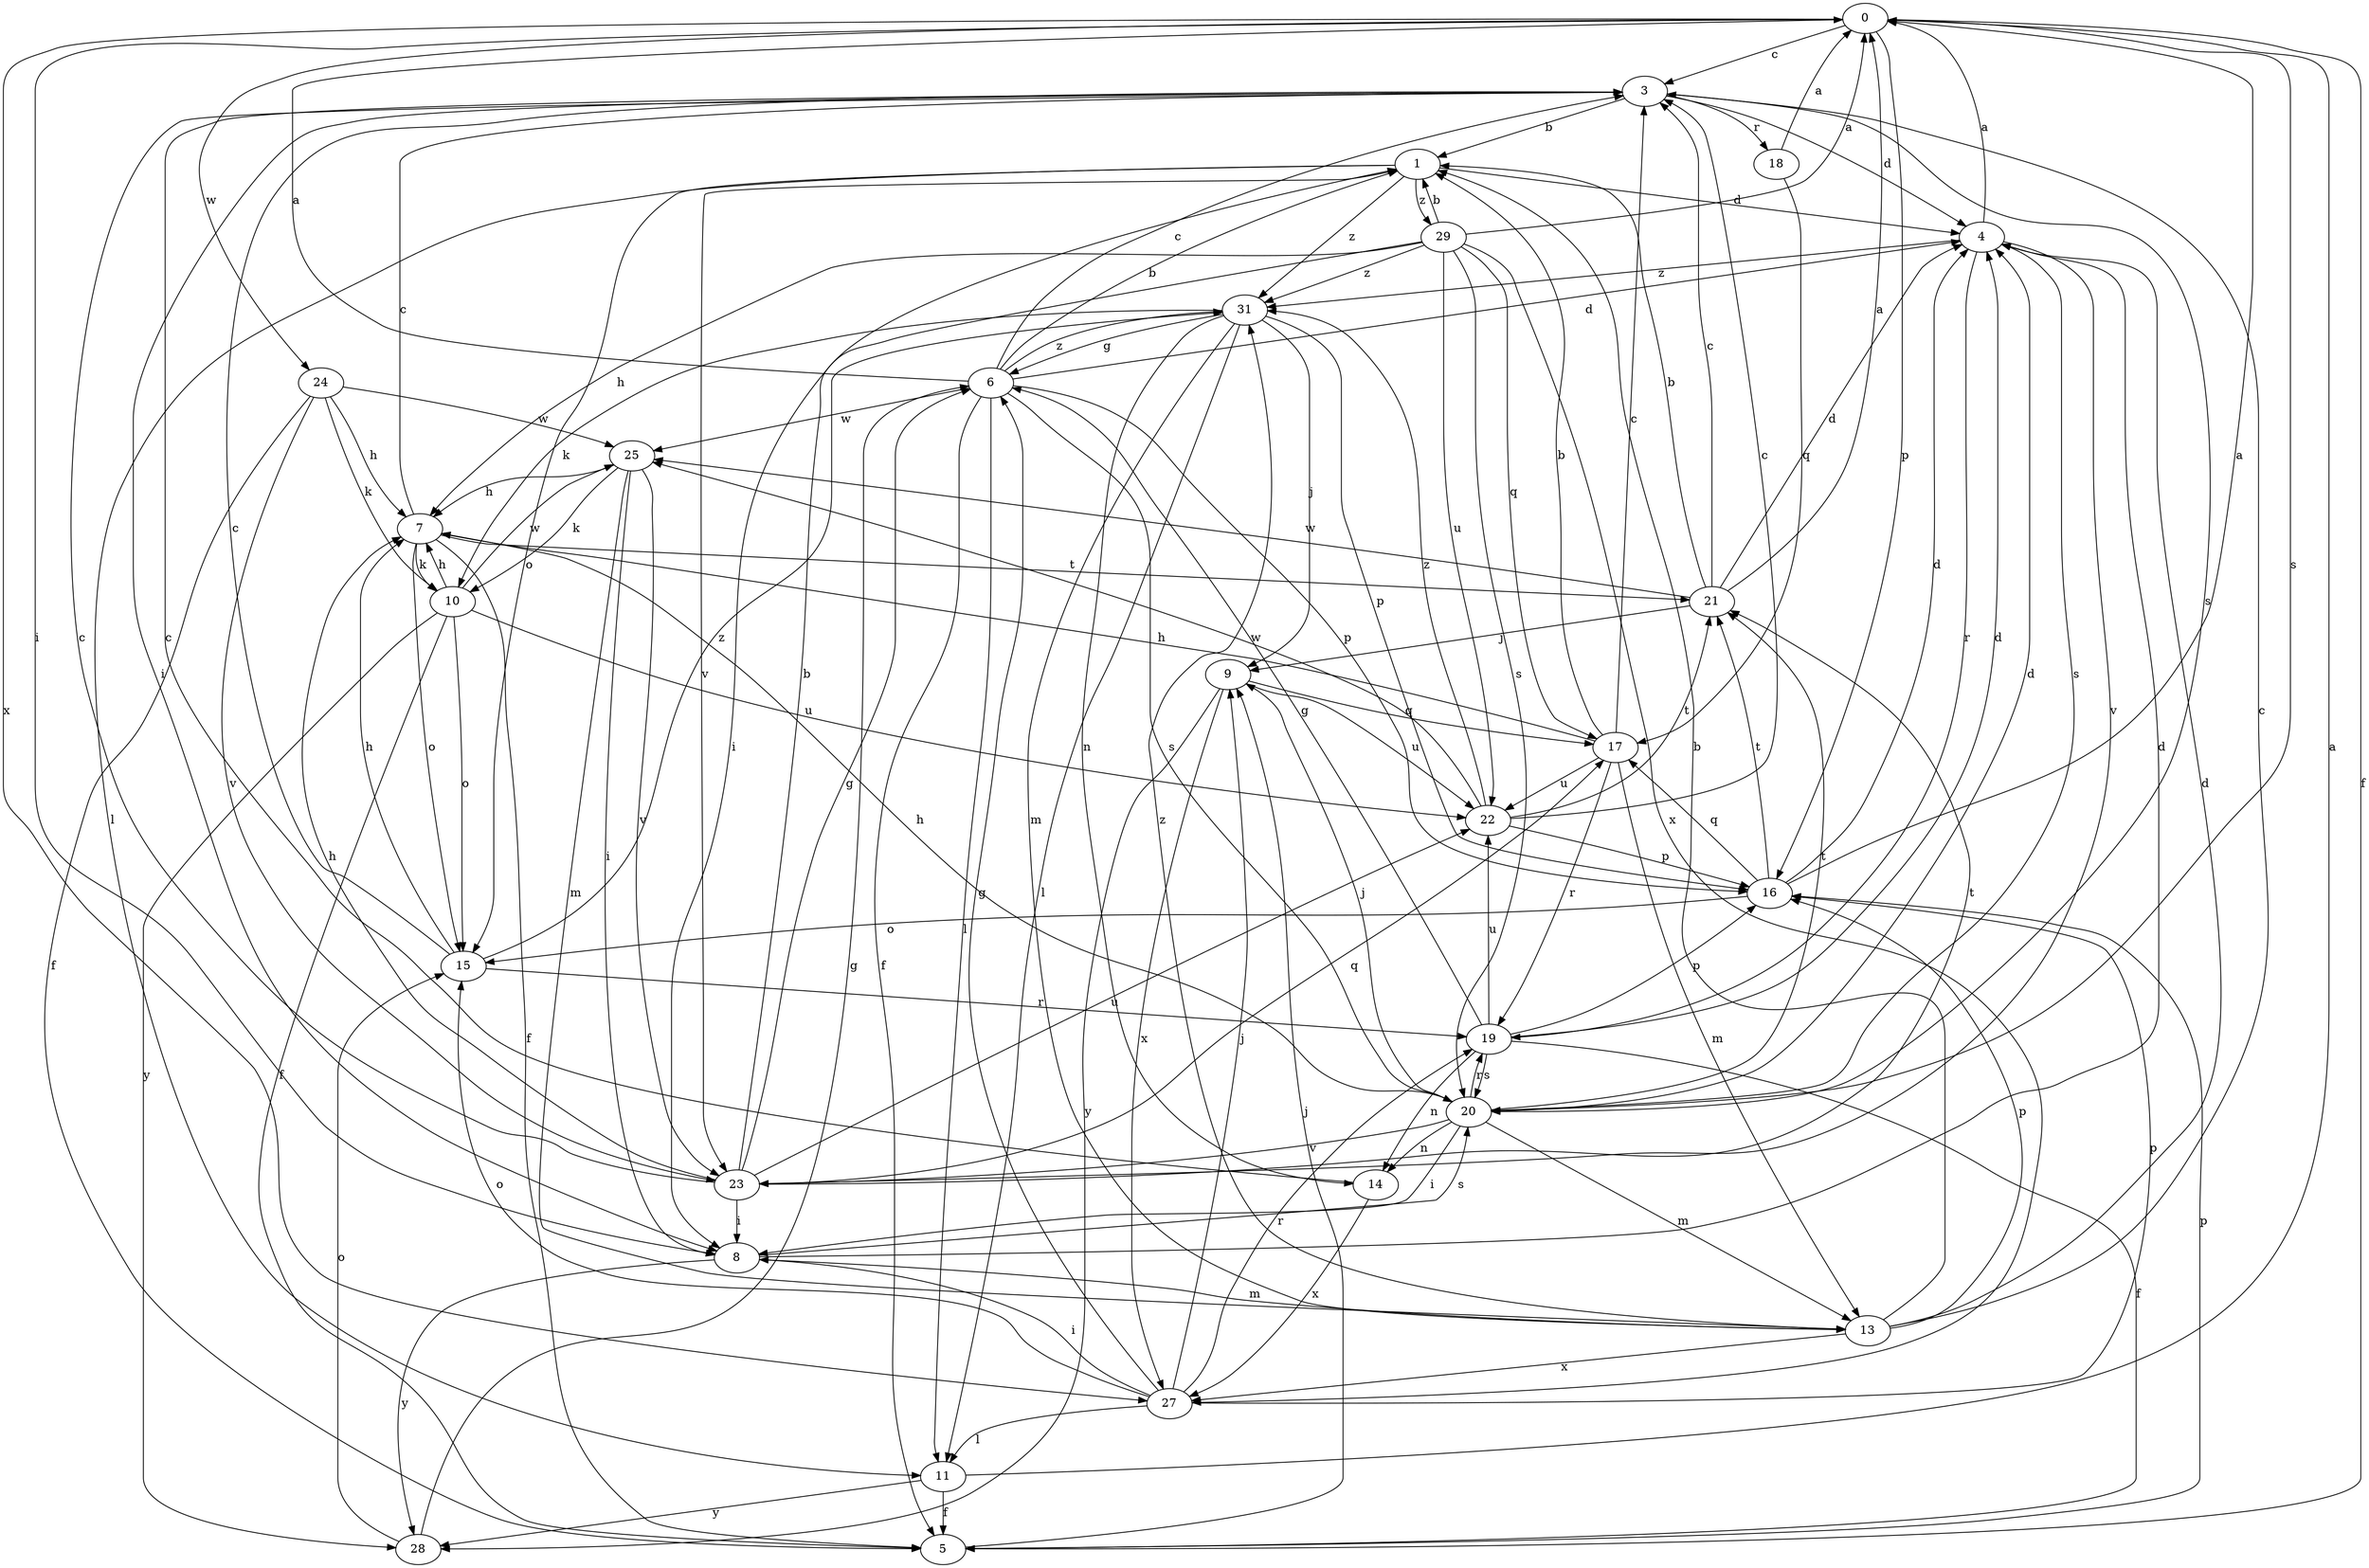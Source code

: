 strict digraph  {
0;
1;
3;
4;
5;
6;
7;
8;
9;
10;
11;
13;
14;
15;
16;
17;
18;
19;
20;
21;
22;
23;
24;
25;
27;
28;
29;
31;
0 -> 3  [label=c];
0 -> 5  [label=f];
0 -> 8  [label=i];
0 -> 16  [label=p];
0 -> 20  [label=s];
0 -> 24  [label=w];
0 -> 27  [label=x];
1 -> 4  [label=d];
1 -> 11  [label=l];
1 -> 15  [label=o];
1 -> 23  [label=v];
1 -> 29  [label=z];
1 -> 31  [label=z];
3 -> 1  [label=b];
3 -> 4  [label=d];
3 -> 8  [label=i];
3 -> 18  [label=r];
3 -> 20  [label=s];
4 -> 0  [label=a];
4 -> 19  [label=r];
4 -> 20  [label=s];
4 -> 23  [label=v];
4 -> 31  [label=z];
5 -> 9  [label=j];
5 -> 16  [label=p];
6 -> 0  [label=a];
6 -> 1  [label=b];
6 -> 3  [label=c];
6 -> 4  [label=d];
6 -> 5  [label=f];
6 -> 11  [label=l];
6 -> 16  [label=p];
6 -> 20  [label=s];
6 -> 25  [label=w];
6 -> 31  [label=z];
7 -> 3  [label=c];
7 -> 5  [label=f];
7 -> 10  [label=k];
7 -> 15  [label=o];
7 -> 21  [label=t];
8 -> 4  [label=d];
8 -> 13  [label=m];
8 -> 20  [label=s];
8 -> 28  [label=y];
9 -> 17  [label=q];
9 -> 22  [label=u];
9 -> 27  [label=x];
9 -> 28  [label=y];
10 -> 5  [label=f];
10 -> 7  [label=h];
10 -> 15  [label=o];
10 -> 22  [label=u];
10 -> 25  [label=w];
10 -> 28  [label=y];
11 -> 0  [label=a];
11 -> 5  [label=f];
11 -> 28  [label=y];
13 -> 1  [label=b];
13 -> 3  [label=c];
13 -> 4  [label=d];
13 -> 16  [label=p];
13 -> 27  [label=x];
13 -> 31  [label=z];
14 -> 3  [label=c];
14 -> 27  [label=x];
15 -> 3  [label=c];
15 -> 7  [label=h];
15 -> 19  [label=r];
15 -> 31  [label=z];
16 -> 0  [label=a];
16 -> 4  [label=d];
16 -> 15  [label=o];
16 -> 17  [label=q];
16 -> 21  [label=t];
17 -> 1  [label=b];
17 -> 3  [label=c];
17 -> 7  [label=h];
17 -> 13  [label=m];
17 -> 19  [label=r];
17 -> 22  [label=u];
18 -> 0  [label=a];
18 -> 17  [label=q];
19 -> 4  [label=d];
19 -> 5  [label=f];
19 -> 6  [label=g];
19 -> 14  [label=n];
19 -> 16  [label=p];
19 -> 20  [label=s];
19 -> 22  [label=u];
20 -> 4  [label=d];
20 -> 7  [label=h];
20 -> 8  [label=i];
20 -> 9  [label=j];
20 -> 13  [label=m];
20 -> 14  [label=n];
20 -> 19  [label=r];
20 -> 21  [label=t];
20 -> 23  [label=v];
21 -> 0  [label=a];
21 -> 1  [label=b];
21 -> 3  [label=c];
21 -> 4  [label=d];
21 -> 9  [label=j];
21 -> 25  [label=w];
22 -> 3  [label=c];
22 -> 16  [label=p];
22 -> 21  [label=t];
22 -> 25  [label=w];
22 -> 31  [label=z];
23 -> 1  [label=b];
23 -> 3  [label=c];
23 -> 6  [label=g];
23 -> 7  [label=h];
23 -> 8  [label=i];
23 -> 17  [label=q];
23 -> 21  [label=t];
23 -> 22  [label=u];
24 -> 5  [label=f];
24 -> 7  [label=h];
24 -> 10  [label=k];
24 -> 23  [label=v];
24 -> 25  [label=w];
25 -> 7  [label=h];
25 -> 8  [label=i];
25 -> 10  [label=k];
25 -> 13  [label=m];
25 -> 23  [label=v];
27 -> 6  [label=g];
27 -> 8  [label=i];
27 -> 9  [label=j];
27 -> 11  [label=l];
27 -> 15  [label=o];
27 -> 16  [label=p];
27 -> 19  [label=r];
28 -> 6  [label=g];
28 -> 15  [label=o];
29 -> 0  [label=a];
29 -> 1  [label=b];
29 -> 7  [label=h];
29 -> 8  [label=i];
29 -> 17  [label=q];
29 -> 20  [label=s];
29 -> 22  [label=u];
29 -> 27  [label=x];
29 -> 31  [label=z];
31 -> 6  [label=g];
31 -> 9  [label=j];
31 -> 10  [label=k];
31 -> 11  [label=l];
31 -> 13  [label=m];
31 -> 14  [label=n];
31 -> 16  [label=p];
}
